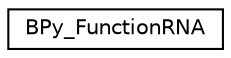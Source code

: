 digraph G
{
  edge [fontname="Helvetica",fontsize="10",labelfontname="Helvetica",labelfontsize="10"];
  node [fontname="Helvetica",fontsize="10",shape=record];
  rankdir=LR;
  Node1 [label="BPy_FunctionRNA",height=0.2,width=0.4,color="black", fillcolor="white", style="filled",URL="$dd/df4/structBPy__FunctionRNA.html"];
}
